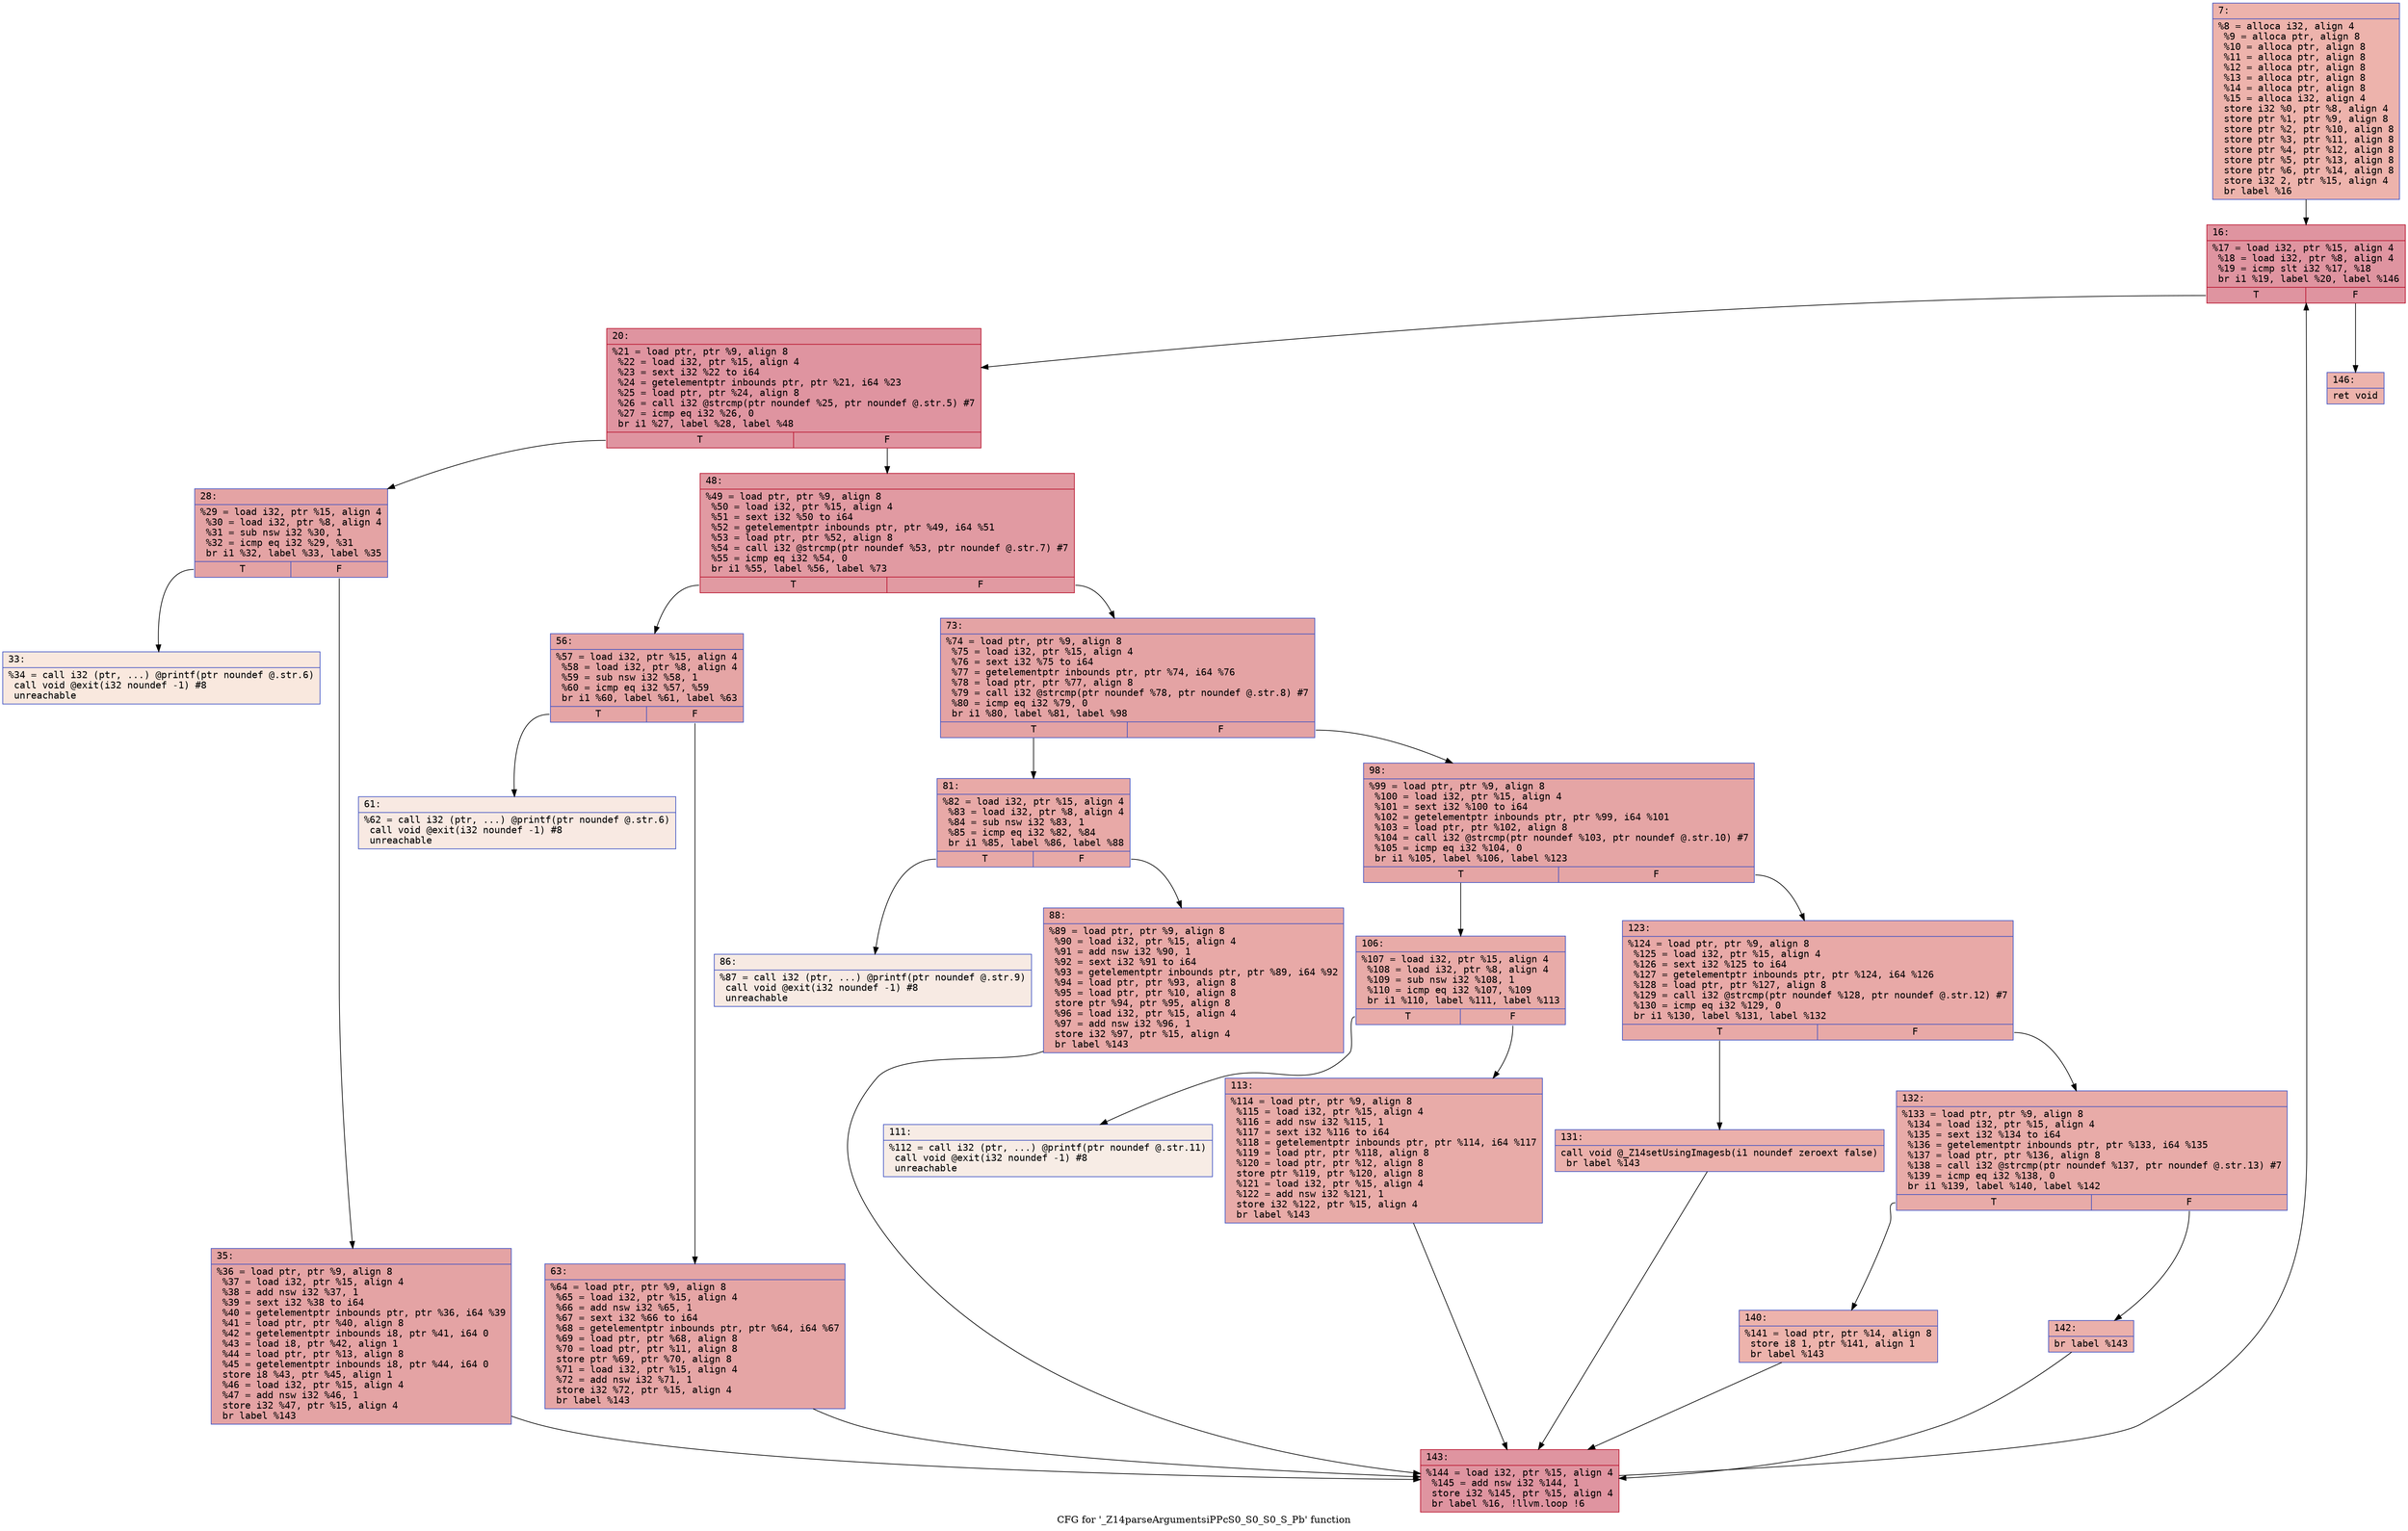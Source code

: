 digraph "CFG for '_Z14parseArgumentsiPPcS0_S0_S0_S_Pb' function" {
	label="CFG for '_Z14parseArgumentsiPPcS0_S0_S0_S_Pb' function";

	Node0x600001eee620 [shape=record,color="#3d50c3ff", style=filled, fillcolor="#d6524470" fontname="Courier",label="{7:\l|  %8 = alloca i32, align 4\l  %9 = alloca ptr, align 8\l  %10 = alloca ptr, align 8\l  %11 = alloca ptr, align 8\l  %12 = alloca ptr, align 8\l  %13 = alloca ptr, align 8\l  %14 = alloca ptr, align 8\l  %15 = alloca i32, align 4\l  store i32 %0, ptr %8, align 4\l  store ptr %1, ptr %9, align 8\l  store ptr %2, ptr %10, align 8\l  store ptr %3, ptr %11, align 8\l  store ptr %4, ptr %12, align 8\l  store ptr %5, ptr %13, align 8\l  store ptr %6, ptr %14, align 8\l  store i32 2, ptr %15, align 4\l  br label %16\l}"];
	Node0x600001eee620 -> Node0x600001eee670[tooltip="7 -> 16\nProbability 100.00%" ];
	Node0x600001eee670 [shape=record,color="#b70d28ff", style=filled, fillcolor="#b70d2870" fontname="Courier",label="{16:\l|  %17 = load i32, ptr %15, align 4\l  %18 = load i32, ptr %8, align 4\l  %19 = icmp slt i32 %17, %18\l  br i1 %19, label %20, label %146\l|{<s0>T|<s1>F}}"];
	Node0x600001eee670:s0 -> Node0x600001eee6c0[tooltip="16 -> 20\nProbability 96.88%" ];
	Node0x600001eee670:s1 -> Node0x600001eeeda0[tooltip="16 -> 146\nProbability 3.12%" ];
	Node0x600001eee6c0 [shape=record,color="#b70d28ff", style=filled, fillcolor="#b70d2870" fontname="Courier",label="{20:\l|  %21 = load ptr, ptr %9, align 8\l  %22 = load i32, ptr %15, align 4\l  %23 = sext i32 %22 to i64\l  %24 = getelementptr inbounds ptr, ptr %21, i64 %23\l  %25 = load ptr, ptr %24, align 8\l  %26 = call i32 @strcmp(ptr noundef %25, ptr noundef @.str.5) #7\l  %27 = icmp eq i32 %26, 0\l  br i1 %27, label %28, label %48\l|{<s0>T|<s1>F}}"];
	Node0x600001eee6c0:s0 -> Node0x600001eee710[tooltip="20 -> 28\nProbability 37.50%" ];
	Node0x600001eee6c0:s1 -> Node0x600001eee800[tooltip="20 -> 48\nProbability 62.50%" ];
	Node0x600001eee710 [shape=record,color="#3d50c3ff", style=filled, fillcolor="#c32e3170" fontname="Courier",label="{28:\l|  %29 = load i32, ptr %15, align 4\l  %30 = load i32, ptr %8, align 4\l  %31 = sub nsw i32 %30, 1\l  %32 = icmp eq i32 %29, %31\l  br i1 %32, label %33, label %35\l|{<s0>T|<s1>F}}"];
	Node0x600001eee710:s0 -> Node0x600001eee760[tooltip="28 -> 33\nProbability 0.00%" ];
	Node0x600001eee710:s1 -> Node0x600001eee7b0[tooltip="28 -> 35\nProbability 100.00%" ];
	Node0x600001eee760 [shape=record,color="#3d50c3ff", style=filled, fillcolor="#f2cab570" fontname="Courier",label="{33:\l|  %34 = call i32 (ptr, ...) @printf(ptr noundef @.str.6)\l  call void @exit(i32 noundef -1) #8\l  unreachable\l}"];
	Node0x600001eee7b0 [shape=record,color="#3d50c3ff", style=filled, fillcolor="#c32e3170" fontname="Courier",label="{35:\l|  %36 = load ptr, ptr %9, align 8\l  %37 = load i32, ptr %15, align 4\l  %38 = add nsw i32 %37, 1\l  %39 = sext i32 %38 to i64\l  %40 = getelementptr inbounds ptr, ptr %36, i64 %39\l  %41 = load ptr, ptr %40, align 8\l  %42 = getelementptr inbounds i8, ptr %41, i64 0\l  %43 = load i8, ptr %42, align 1\l  %44 = load ptr, ptr %13, align 8\l  %45 = getelementptr inbounds i8, ptr %44, i64 0\l  store i8 %43, ptr %45, align 1\l  %46 = load i32, ptr %15, align 4\l  %47 = add nsw i32 %46, 1\l  store i32 %47, ptr %15, align 4\l  br label %143\l}"];
	Node0x600001eee7b0 -> Node0x600001eeed50[tooltip="35 -> 143\nProbability 100.00%" ];
	Node0x600001eee800 [shape=record,color="#b70d28ff", style=filled, fillcolor="#bb1b2c70" fontname="Courier",label="{48:\l|  %49 = load ptr, ptr %9, align 8\l  %50 = load i32, ptr %15, align 4\l  %51 = sext i32 %50 to i64\l  %52 = getelementptr inbounds ptr, ptr %49, i64 %51\l  %53 = load ptr, ptr %52, align 8\l  %54 = call i32 @strcmp(ptr noundef %53, ptr noundef @.str.7) #7\l  %55 = icmp eq i32 %54, 0\l  br i1 %55, label %56, label %73\l|{<s0>T|<s1>F}}"];
	Node0x600001eee800:s0 -> Node0x600001eee850[tooltip="48 -> 56\nProbability 37.50%" ];
	Node0x600001eee800:s1 -> Node0x600001eee940[tooltip="48 -> 73\nProbability 62.50%" ];
	Node0x600001eee850 [shape=record,color="#3d50c3ff", style=filled, fillcolor="#c5333470" fontname="Courier",label="{56:\l|  %57 = load i32, ptr %15, align 4\l  %58 = load i32, ptr %8, align 4\l  %59 = sub nsw i32 %58, 1\l  %60 = icmp eq i32 %57, %59\l  br i1 %60, label %61, label %63\l|{<s0>T|<s1>F}}"];
	Node0x600001eee850:s0 -> Node0x600001eee8a0[tooltip="56 -> 61\nProbability 0.00%" ];
	Node0x600001eee850:s1 -> Node0x600001eee8f0[tooltip="56 -> 63\nProbability 100.00%" ];
	Node0x600001eee8a0 [shape=record,color="#3d50c3ff", style=filled, fillcolor="#efcebd70" fontname="Courier",label="{61:\l|  %62 = call i32 (ptr, ...) @printf(ptr noundef @.str.6)\l  call void @exit(i32 noundef -1) #8\l  unreachable\l}"];
	Node0x600001eee8f0 [shape=record,color="#3d50c3ff", style=filled, fillcolor="#c5333470" fontname="Courier",label="{63:\l|  %64 = load ptr, ptr %9, align 8\l  %65 = load i32, ptr %15, align 4\l  %66 = add nsw i32 %65, 1\l  %67 = sext i32 %66 to i64\l  %68 = getelementptr inbounds ptr, ptr %64, i64 %67\l  %69 = load ptr, ptr %68, align 8\l  %70 = load ptr, ptr %11, align 8\l  store ptr %69, ptr %70, align 8\l  %71 = load i32, ptr %15, align 4\l  %72 = add nsw i32 %71, 1\l  store i32 %72, ptr %15, align 4\l  br label %143\l}"];
	Node0x600001eee8f0 -> Node0x600001eeed50[tooltip="63 -> 143\nProbability 100.00%" ];
	Node0x600001eee940 [shape=record,color="#3d50c3ff", style=filled, fillcolor="#c32e3170" fontname="Courier",label="{73:\l|  %74 = load ptr, ptr %9, align 8\l  %75 = load i32, ptr %15, align 4\l  %76 = sext i32 %75 to i64\l  %77 = getelementptr inbounds ptr, ptr %74, i64 %76\l  %78 = load ptr, ptr %77, align 8\l  %79 = call i32 @strcmp(ptr noundef %78, ptr noundef @.str.8) #7\l  %80 = icmp eq i32 %79, 0\l  br i1 %80, label %81, label %98\l|{<s0>T|<s1>F}}"];
	Node0x600001eee940:s0 -> Node0x600001eee990[tooltip="73 -> 81\nProbability 37.50%" ];
	Node0x600001eee940:s1 -> Node0x600001eeea80[tooltip="73 -> 98\nProbability 62.50%" ];
	Node0x600001eee990 [shape=record,color="#3d50c3ff", style=filled, fillcolor="#ca3b3770" fontname="Courier",label="{81:\l|  %82 = load i32, ptr %15, align 4\l  %83 = load i32, ptr %8, align 4\l  %84 = sub nsw i32 %83, 1\l  %85 = icmp eq i32 %82, %84\l  br i1 %85, label %86, label %88\l|{<s0>T|<s1>F}}"];
	Node0x600001eee990:s0 -> Node0x600001eee9e0[tooltip="81 -> 86\nProbability 0.00%" ];
	Node0x600001eee990:s1 -> Node0x600001eeea30[tooltip="81 -> 88\nProbability 100.00%" ];
	Node0x600001eee9e0 [shape=record,color="#3d50c3ff", style=filled, fillcolor="#eed0c070" fontname="Courier",label="{86:\l|  %87 = call i32 (ptr, ...) @printf(ptr noundef @.str.9)\l  call void @exit(i32 noundef -1) #8\l  unreachable\l}"];
	Node0x600001eeea30 [shape=record,color="#3d50c3ff", style=filled, fillcolor="#ca3b3770" fontname="Courier",label="{88:\l|  %89 = load ptr, ptr %9, align 8\l  %90 = load i32, ptr %15, align 4\l  %91 = add nsw i32 %90, 1\l  %92 = sext i32 %91 to i64\l  %93 = getelementptr inbounds ptr, ptr %89, i64 %92\l  %94 = load ptr, ptr %93, align 8\l  %95 = load ptr, ptr %10, align 8\l  store ptr %94, ptr %95, align 8\l  %96 = load i32, ptr %15, align 4\l  %97 = add nsw i32 %96, 1\l  store i32 %97, ptr %15, align 4\l  br label %143\l}"];
	Node0x600001eeea30 -> Node0x600001eeed50[tooltip="88 -> 143\nProbability 100.00%" ];
	Node0x600001eeea80 [shape=record,color="#3d50c3ff", style=filled, fillcolor="#c5333470" fontname="Courier",label="{98:\l|  %99 = load ptr, ptr %9, align 8\l  %100 = load i32, ptr %15, align 4\l  %101 = sext i32 %100 to i64\l  %102 = getelementptr inbounds ptr, ptr %99, i64 %101\l  %103 = load ptr, ptr %102, align 8\l  %104 = call i32 @strcmp(ptr noundef %103, ptr noundef @.str.10) #7\l  %105 = icmp eq i32 %104, 0\l  br i1 %105, label %106, label %123\l|{<s0>T|<s1>F}}"];
	Node0x600001eeea80:s0 -> Node0x600001eeead0[tooltip="98 -> 106\nProbability 37.50%" ];
	Node0x600001eeea80:s1 -> Node0x600001eeebc0[tooltip="98 -> 123\nProbability 62.50%" ];
	Node0x600001eeead0 [shape=record,color="#3d50c3ff", style=filled, fillcolor="#cc403a70" fontname="Courier",label="{106:\l|  %107 = load i32, ptr %15, align 4\l  %108 = load i32, ptr %8, align 4\l  %109 = sub nsw i32 %108, 1\l  %110 = icmp eq i32 %107, %109\l  br i1 %110, label %111, label %113\l|{<s0>T|<s1>F}}"];
	Node0x600001eeead0:s0 -> Node0x600001eeeb20[tooltip="106 -> 111\nProbability 0.00%" ];
	Node0x600001eeead0:s1 -> Node0x600001eeeb70[tooltip="106 -> 113\nProbability 100.00%" ];
	Node0x600001eeeb20 [shape=record,color="#3d50c3ff", style=filled, fillcolor="#ecd3c570" fontname="Courier",label="{111:\l|  %112 = call i32 (ptr, ...) @printf(ptr noundef @.str.11)\l  call void @exit(i32 noundef -1) #8\l  unreachable\l}"];
	Node0x600001eeeb70 [shape=record,color="#3d50c3ff", style=filled, fillcolor="#cc403a70" fontname="Courier",label="{113:\l|  %114 = load ptr, ptr %9, align 8\l  %115 = load i32, ptr %15, align 4\l  %116 = add nsw i32 %115, 1\l  %117 = sext i32 %116 to i64\l  %118 = getelementptr inbounds ptr, ptr %114, i64 %117\l  %119 = load ptr, ptr %118, align 8\l  %120 = load ptr, ptr %12, align 8\l  store ptr %119, ptr %120, align 8\l  %121 = load i32, ptr %15, align 4\l  %122 = add nsw i32 %121, 1\l  store i32 %122, ptr %15, align 4\l  br label %143\l}"];
	Node0x600001eeeb70 -> Node0x600001eeed50[tooltip="113 -> 143\nProbability 100.00%" ];
	Node0x600001eeebc0 [shape=record,color="#3d50c3ff", style=filled, fillcolor="#ca3b3770" fontname="Courier",label="{123:\l|  %124 = load ptr, ptr %9, align 8\l  %125 = load i32, ptr %15, align 4\l  %126 = sext i32 %125 to i64\l  %127 = getelementptr inbounds ptr, ptr %124, i64 %126\l  %128 = load ptr, ptr %127, align 8\l  %129 = call i32 @strcmp(ptr noundef %128, ptr noundef @.str.12) #7\l  %130 = icmp eq i32 %129, 0\l  br i1 %130, label %131, label %132\l|{<s0>T|<s1>F}}"];
	Node0x600001eeebc0:s0 -> Node0x600001eeec10[tooltip="123 -> 131\nProbability 37.50%" ];
	Node0x600001eeebc0:s1 -> Node0x600001eeec60[tooltip="123 -> 132\nProbability 62.50%" ];
	Node0x600001eeec10 [shape=record,color="#3d50c3ff", style=filled, fillcolor="#d24b4070" fontname="Courier",label="{131:\l|  call void @_Z14setUsingImagesb(i1 noundef zeroext false)\l  br label %143\l}"];
	Node0x600001eeec10 -> Node0x600001eeed50[tooltip="131 -> 143\nProbability 100.00%" ];
	Node0x600001eeec60 [shape=record,color="#3d50c3ff", style=filled, fillcolor="#cc403a70" fontname="Courier",label="{132:\l|  %133 = load ptr, ptr %9, align 8\l  %134 = load i32, ptr %15, align 4\l  %135 = sext i32 %134 to i64\l  %136 = getelementptr inbounds ptr, ptr %133, i64 %135\l  %137 = load ptr, ptr %136, align 8\l  %138 = call i32 @strcmp(ptr noundef %137, ptr noundef @.str.13) #7\l  %139 = icmp eq i32 %138, 0\l  br i1 %139, label %140, label %142\l|{<s0>T|<s1>F}}"];
	Node0x600001eeec60:s0 -> Node0x600001eeecb0[tooltip="132 -> 140\nProbability 37.50%" ];
	Node0x600001eeec60:s1 -> Node0x600001eeed00[tooltip="132 -> 142\nProbability 62.50%" ];
	Node0x600001eeecb0 [shape=record,color="#3d50c3ff", style=filled, fillcolor="#d6524470" fontname="Courier",label="{140:\l|  %141 = load ptr, ptr %14, align 8\l  store i8 1, ptr %141, align 1\l  br label %143\l}"];
	Node0x600001eeecb0 -> Node0x600001eeed50[tooltip="140 -> 143\nProbability 100.00%" ];
	Node0x600001eeed00 [shape=record,color="#3d50c3ff", style=filled, fillcolor="#d24b4070" fontname="Courier",label="{142:\l|  br label %143\l}"];
	Node0x600001eeed00 -> Node0x600001eeed50[tooltip="142 -> 143\nProbability 100.00%" ];
	Node0x600001eeed50 [shape=record,color="#b70d28ff", style=filled, fillcolor="#b70d2870" fontname="Courier",label="{143:\l|  %144 = load i32, ptr %15, align 4\l  %145 = add nsw i32 %144, 1\l  store i32 %145, ptr %15, align 4\l  br label %16, !llvm.loop !6\l}"];
	Node0x600001eeed50 -> Node0x600001eee670[tooltip="143 -> 16\nProbability 100.00%" ];
	Node0x600001eeeda0 [shape=record,color="#3d50c3ff", style=filled, fillcolor="#d6524470" fontname="Courier",label="{146:\l|  ret void\l}"];
}
